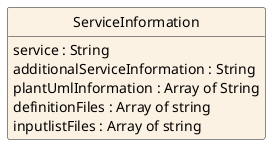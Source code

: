 @startuml
hide circle
hide methods
hide stereotype
show <<Enumeration>> stereotype
skinparam class {
   BackgroundColor<<Enumeration>> #E6F5F7
   BackgroundColor<<Ref>> #FFFFE0
   BackgroundColor<<Pivot>> #FFFFFFF
   BackgroundColor #FCF2E3
}

class ServiceInformation{
   service : String
   additionalServiceInformation : String
   plantUmlInformation : Array of String
   definitionFiles : Array of string
   inputlistFiles : Array of string
}

@enduml
